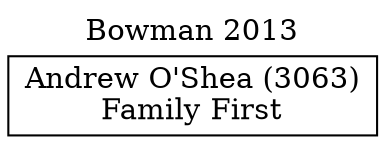 // House preference flow
digraph "Andrew O'Shea (3063)_Bowman_2013" {
	graph [label="Bowman 2013" labelloc=t mclimit=10]
	node [shape=box]
	"Andrew O'Shea (3063)" [label="Andrew O'Shea (3063)
Family First"]
}

